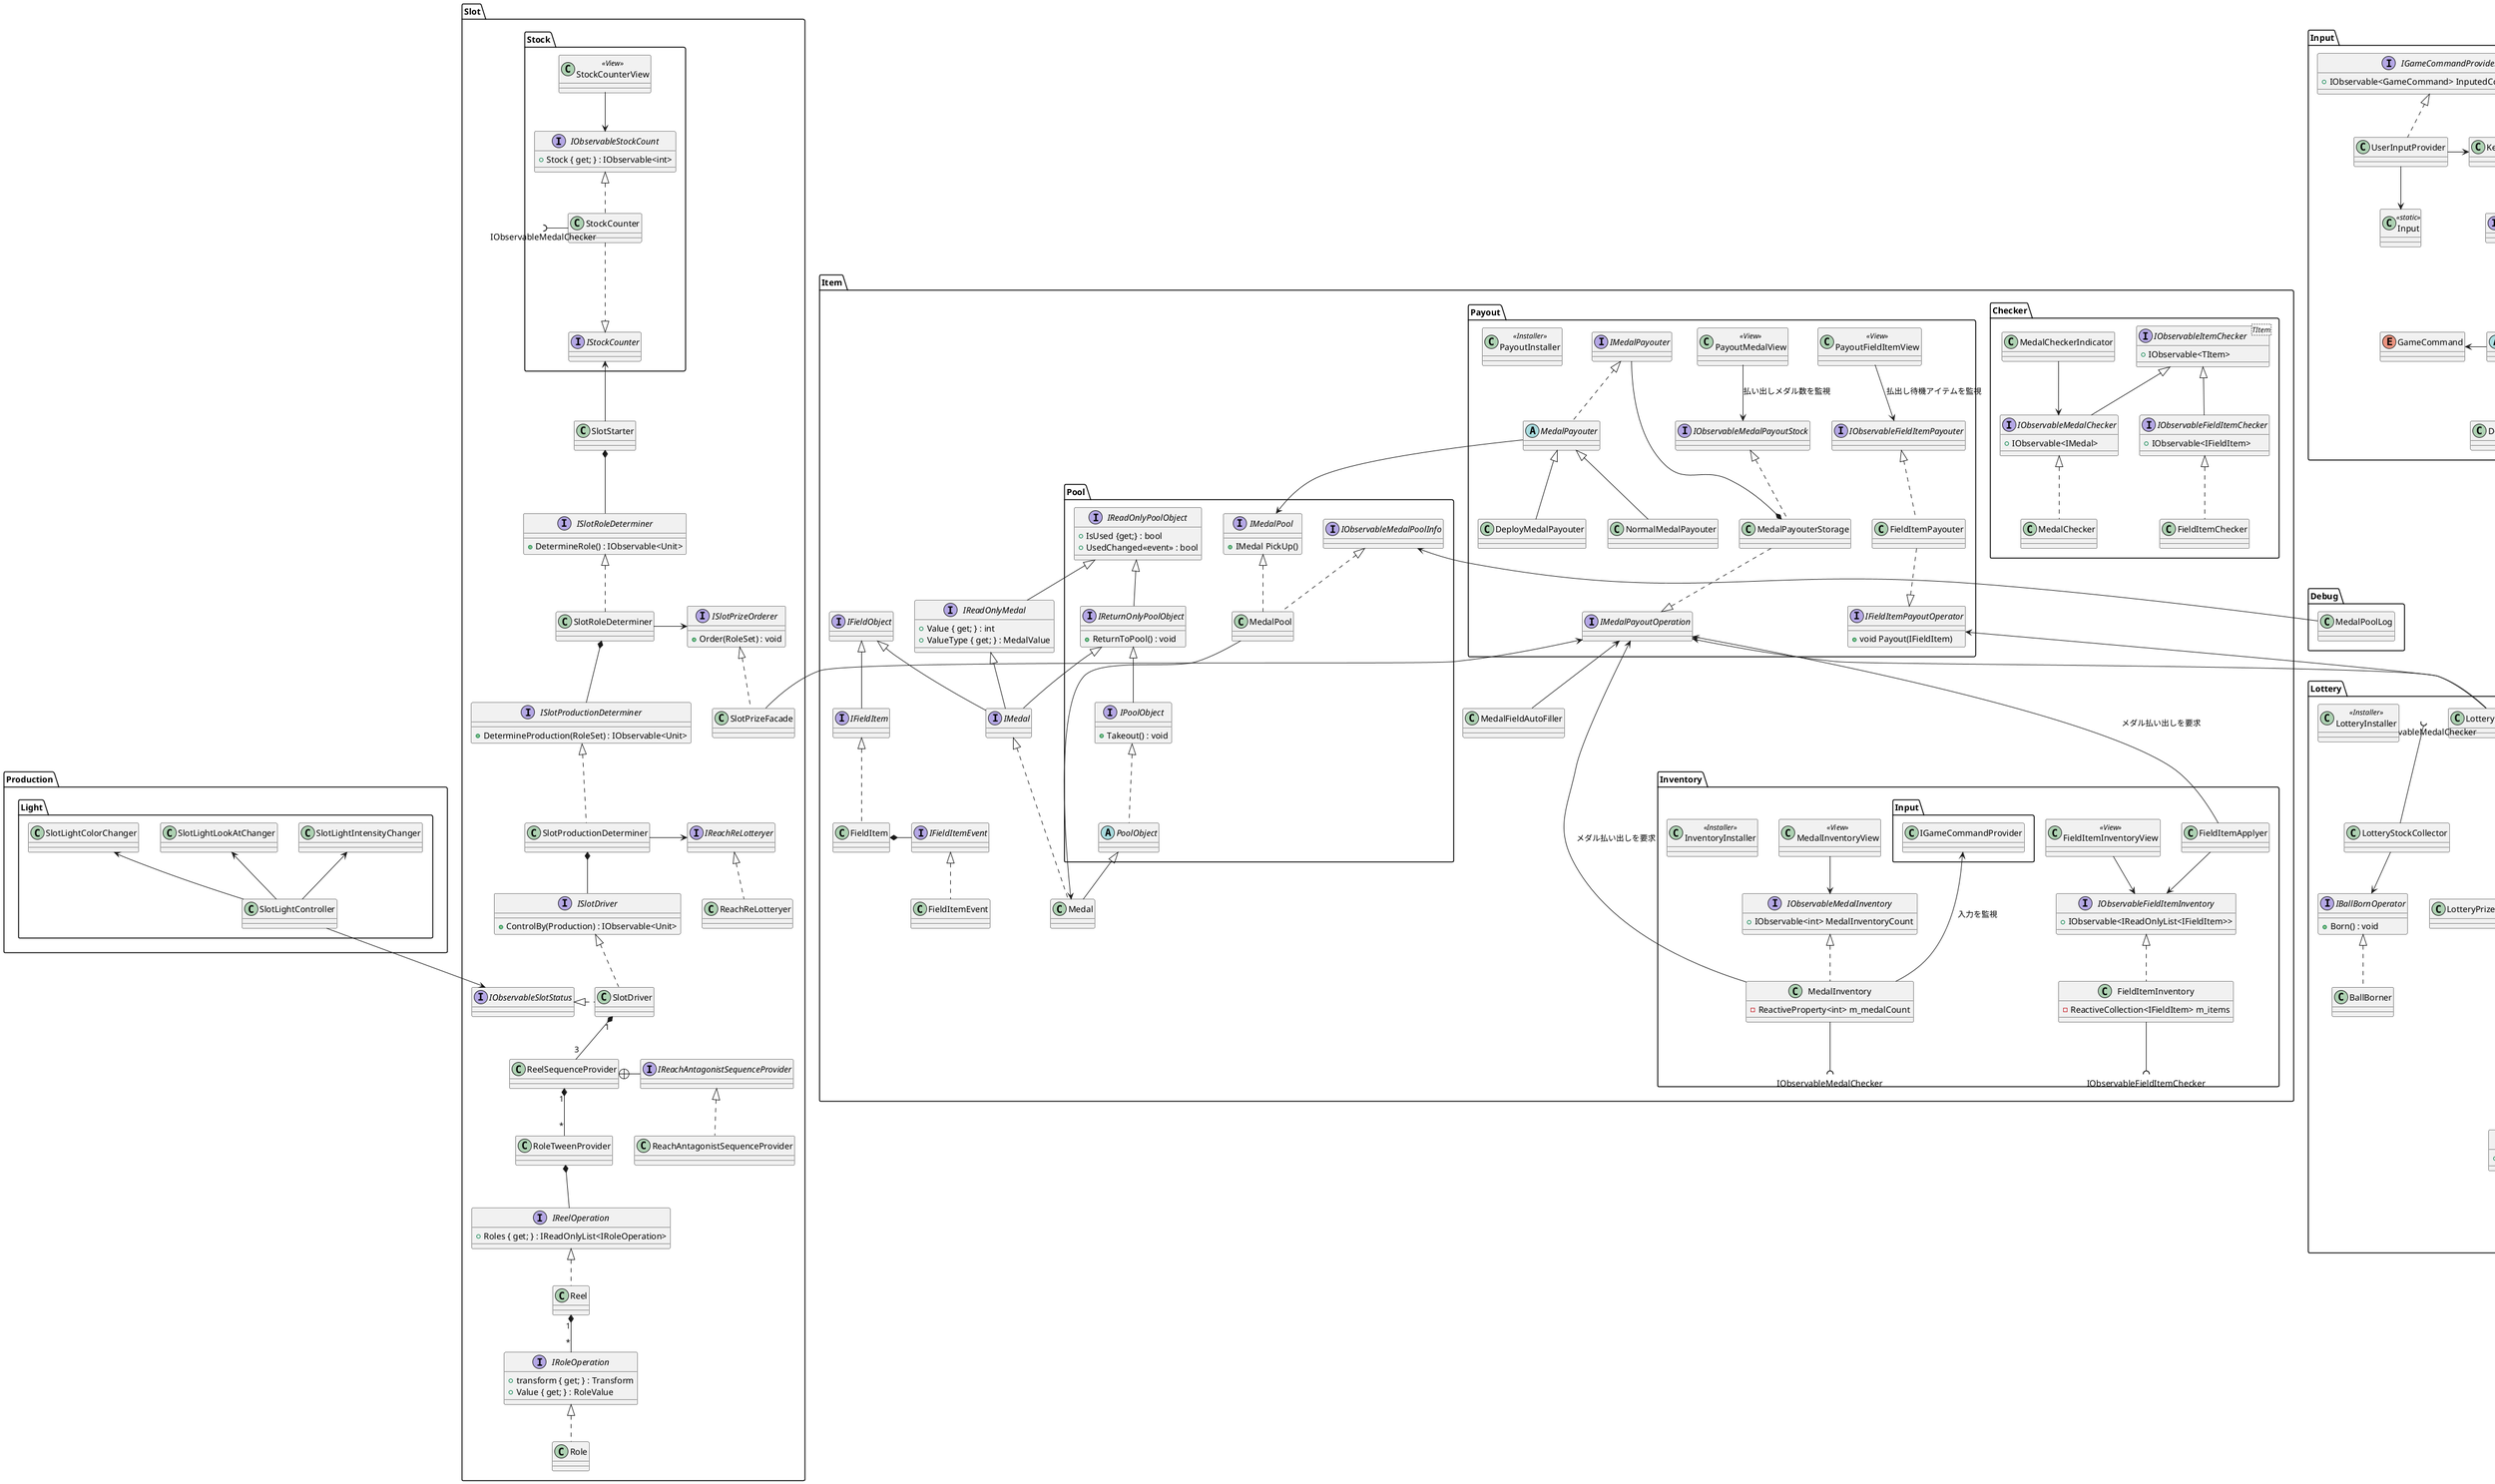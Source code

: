 @startuml MedalPusher

namespace Case{
    class PusherMover
}

namespace Item{
    interface IFieldItem
    class FieldItem
    interface IFieldItemEvent
    class FieldItemEvent
    IFieldItem <|.. FieldItem
    IFieldItemEvent <|.. FieldItemEvent
    FieldItem *- IFieldItemEvent


    interface IReadOnlyMedal{
        +Value { get; } : int
        +ValueType { get; } : MedalValue
    }
    interface IMedal
    class Medal
    IReadOnlyMedal <|-- IMedal
    IMedal <|.. Medal

    interface IFieldObject
    IFieldObject <|-- IMedal
    IFieldObject <|-- IFieldItem

    namespace Pool{
        interface IReadOnlyPoolObject{
            +IsUsed {get;} : bool
            +UsedChanged<<event>> : bool
        }
        interface IReturnOnlyPoolObject{
            +ReturnToPool() : void
        }
        interface IPoolObject{
            +Takeout() : void
        }
        abstract PoolObject
        
        IReadOnlyPoolObject <|-- IReturnOnlyPoolObject
        IReturnOnlyPoolObject <|-- IPoolObject
        IReturnOnlyPoolObject <|-- Item.IMedal
        IPoolObject <|.. PoolObject
        PoolObject <|-- Item.Medal
        IReadOnlyPoolObject <|-- Item.IReadOnlyMedal
        

        interface IMedalPool{
            +IMedal PickUp()
        }
        interface IObservableMedalPoolInfo
        class MedalPool

        IMedalPool <|.. MedalPool
        IObservableMedalPoolInfo <|.. MedalPool

        MedalPool --> Item.Medal
    }
    
    namespace Checker{
        interface IObservableItemChecker<TItem>{
            +IObservable<TItem>
        }

        interface IObservableMedalChecker{
            +IObservable<IMedal>
        }
        class MedalChecker
        IObservableItemChecker <|-- IObservableMedalChecker
        IObservableMedalChecker <|.. MedalChecker

        interface IObservableFieldItemChecker{
            +IObservable<IFieldItem>
        }
        class FieldItemChecker
        IObservableItemChecker <|-- IObservableFieldItemChecker
        IObservableFieldItemChecker <|.. FieldItemChecker

        MedalCheckerIndicator --> IObservableMedalChecker

    }
    
    namespace Payout{
        interface IMedalPayoutOperation
        interface IObservableMedalPayoutStock
        class MedalPayouterStorage
        MedalPayouterStorage ..|> IMedalPayoutOperation
        IObservableMedalPayoutStock <|.. MedalPayouterStorage
        IMedalPayouter ---* MedalPayouterStorage

        interface IMedalPayouter
        abstract MedalPayouter
        class NormalMedalPayouter
        class DeployMedalPayouter
        IMedalPayouter <|.. MedalPayouter
        MedalPayouter <|-- NormalMedalPayouter
        MedalPayouter <|-- DeployMedalPayouter
        MedalPayouter --> Item.Pool.IMedalPool


        interface IObservableFieldItemPayouter{
        }
        interface IFieldItemPayoutOperator{
            +void Payout(IFieldItem)
        }
        class FieldItemPayouter
        FieldItemPayouter ..|> IFieldItemPayoutOperator
        IObservableFieldItemPayouter <|.. FieldItemPayouter

        class PayoutMedalView<<View>>
        class PayoutFieldItemView<<View>>
        PayoutMedalView --> IObservableMedalPayoutStock : 払い出しメダル数を監視
        PayoutFieldItemView --> IObservableFieldItemPayouter : 払出し待機アイテムを監視



        class PayoutInstaller<<Installer>>
    }

    'ゲーム開始時のメダル充填
    Item.Payout.IMedalPayoutOperation <-- MedalFieldAutoFiller
    
    namespace Inventory{
        interface IObservableMedalInventory{
            +IObservable<int> MedalInventoryCount
        }
        class MedalInventory{
            -ReactiveProperty<int> m_medalCount
        }
        IObservableMedalInventory <|.. MedalInventory

        interface IObservableFieldItemInventory{
            +IObservable<IReadOnlyList<IFieldItem>> 
        }
        class FieldItemInventory{
            -ReactiveCollection<IFieldItem> m_items
        }
        IObservableFieldItemInventory <|.. FieldItemInventory

        MedalInventory --(( IObservableMedalChecker
        FieldItemInventory --(( IObservableFieldItemChecker
        Input.IGameCommandProvider <--- MedalInventory : 入力を監視

        class FieldItemApplyer
        Item.Payout.IMedalPayoutOperation <--- FieldItemApplyer : メダル払い出しを要求

        class MedalInventoryView<<View>>
        MedalInventoryView --> IObservableMedalInventory
        class FieldItemInventoryView<<View>>
        FieldItemInventoryView --> IObservableFieldItemInventory

        FieldItemApplyer --> IObservableFieldItemInventory
        MedalInventory --> Item.Payout.IMedalPayoutOperation : メダル払い出しを要求

        class InventoryInstaller<<Installer>>
    }


}

namespace Input{
    enum GameCommand
    interface IGameCommandProvider{
        +IObservable<GameCommand> InputedCommand { get; }
    }
    class UserInputProvider
    class Input<<static>>
    UserInputProvider --> Input

    interface IKeyConfig
    abstract KeyConfig
    class DefaultKeyConfig

    IKeyConfig <|.. KeyConfig
    KeyConfig <|-- DefaultKeyConfig
    GameCommand <- KeyConfig

    class KeyConfigSelector
    KeyConfigSelector --> IKeyConfig
    UserInputProvider -> KeyConfigSelector
    IGameCommandProvider <|.. UserInputProvider
    
}

namespace Slot{
    namespace Stock{
        interface IObservableStockCount{
            +Stock { get; } : IObservable<int>
        }
        interface IStockCounter
        class StockCounter
        IObservableStockCount <|.. StockCounter
        StockCounter ..|> IStockCounter
        IObservableMedalChecker ))- StockCounter

        class StockCounterView<<View>>
        StockCounterView --> IObservableStockCount
    }

    class SlotStarter
    Slot.Stock.IStockCounter <-- SlotStarter
    SlotStarter *--  ISlotRoleDeterminer

    interface ISlotRoleDeterminer{
        +DetermineRole() : IObservable<Unit>
    }
    class SlotRoleDeterminer
    ISlotRoleDeterminer <|.. SlotRoleDeterminer
    SlotRoleDeterminer *-- ISlotProductionDeterminer

    interface ISlotProductionDeterminer{
        +DetermineProduction(RoleSet) : IObservable<Unit>
    }
    class SlotProductionDeterminer
    ISlotProductionDeterminer <|.. SlotProductionDeterminer
    SlotProductionDeterminer *-- ISlotDriver

    interface IReachReLotteryer
    class ReachReLotteryer
    IReachReLotteryer <|.. ReachReLotteryer

    SlotProductionDeterminer -> IReachReLotteryer

    interface ISlotDriver{
        +ControlBy(Production) : IObservable<Unit>
    }
    interface IObservableSlotStatus
    class SlotDriver
    ISlotDriver <|.. SlotDriver
    IObservableSlotStatus <|. SlotDriver

    class ReelSequenceProvider
    SlotDriver "1"*--"3" ReelSequenceProvider

    class RoleTweenProvider
    ReelSequenceProvider "1"*--"*" RoleTweenProvider
    RoleTweenProvider *-- IReelOperation

    interface IReachAntagonistSequenceProvider
    class ReachAntagonistSequenceProvider
    IReachAntagonistSequenceProvider <|.. ReachAntagonistSequenceProvider

    ReelSequenceProvider +- IReachAntagonistSequenceProvider


    interface IReelOperation{
        +Roles { get; } : IReadOnlyList<IRoleOperation>
    }
    class Reel
    IReelOperation <|.. Reel

    interface IRoleOperation{
        +transform { get; } : Transform
        +Value { get; } : RoleValue
    }
    class Role
    IRoleOperation <|.. Role
    Reel "1"*--"*" IRoleOperation

    interface ISlotPrizeOrderer{
        +Order(RoleSet) : void
    }
    class SlotPrizeFacade
    ISlotPrizeOrderer <|.. SlotPrizeFacade

    ISlotPrizeOrderer <- SlotRoleDeterminer
    Item.Payout.IMedalPayoutOperation <-- SlotPrizeFacade
}

namespace PayoutPinball{
    interface IPinballPocket
    class PinballPocket
    IPinballPocket <|.. PinballPocket

    interface IPinballEvent
    class PinballEvent
    IPinballEvent <|.. PinballEvent

    PinballPocket *- IPinballEvent
    PinballPocket --(( IObservableMedalChecker
}

namespace Production{
    namespace Light{
        class SlotLightController
        SlotLightController --> Slot.IObservableSlotStatus

        class SlotLightColorChanger
        class SlotLightIntensityChanger
        class SlotLightLookAtChanger

        SlotLightColorChanger <-- SlotLightController
        SlotLightIntensityChanger <-- SlotLightController
        SlotLightLookAtChanger <-- SlotLightController
    }
}

namespace Lottery{
    interface IObservableLotteryRotater{
        +IObservable<float> ObservableRotate { get; }
    }
    class LotteryBowlRotater
    IObservableLotteryRotater <|.. LotteryBowlRotater

    class LotteryPrizeInfo{
        IFieldObject Prize { get; }
    }
    interface ILotteryPocketPositionOperation
    class LotteryPocket
    LotteryPocket ..|> ILotteryPocketPositionOperation

    class LotteryPocketPositionOperator
    LotteryPocketPositionOperator --> IObservableLotteryRotater 
    ILotteryPocketPositionOperation "*" --o "1" LotteryPocketPositionOperator

    class LotteryPrize3DView
    LotteryPrize3DView -* LotteryPocket

    interface ILotteryPrizeInsertionSlot
    class LotteryPrizeCollector
    LotteryPrizeCollector ..|> ILotteryPrizeInsertionSlot

    ILotteryPrizeInsertionSlot <-- LotteryPocket
    LotteryPocket *- LotteryPrizeInfo

    Item.Payout.IFieldItemPayoutOperator <-- LotteryPrizeCollector
    Item.Payout.IMedalPayoutOperation <-- LotteryPrizeCollector

    interface IBallBornOperator{
        +Born() : void
    }
    class BallBorner
    IBallBornOperator <|.. BallBorner


    class LotteryStockCollector
    IObservableMedalChecker ))-- LotteryStockCollector
    LotteryStockCollector --> IBallBornOperator

    class LotteryInstaller<<Installer>>{}
}

namespace Debug{
    class MedalPoolLog

    Item.Pool.IObservableMedalPoolInfo <-- MedalPoolLog
}

class SceneInstaller<<Installer>>

@enduml